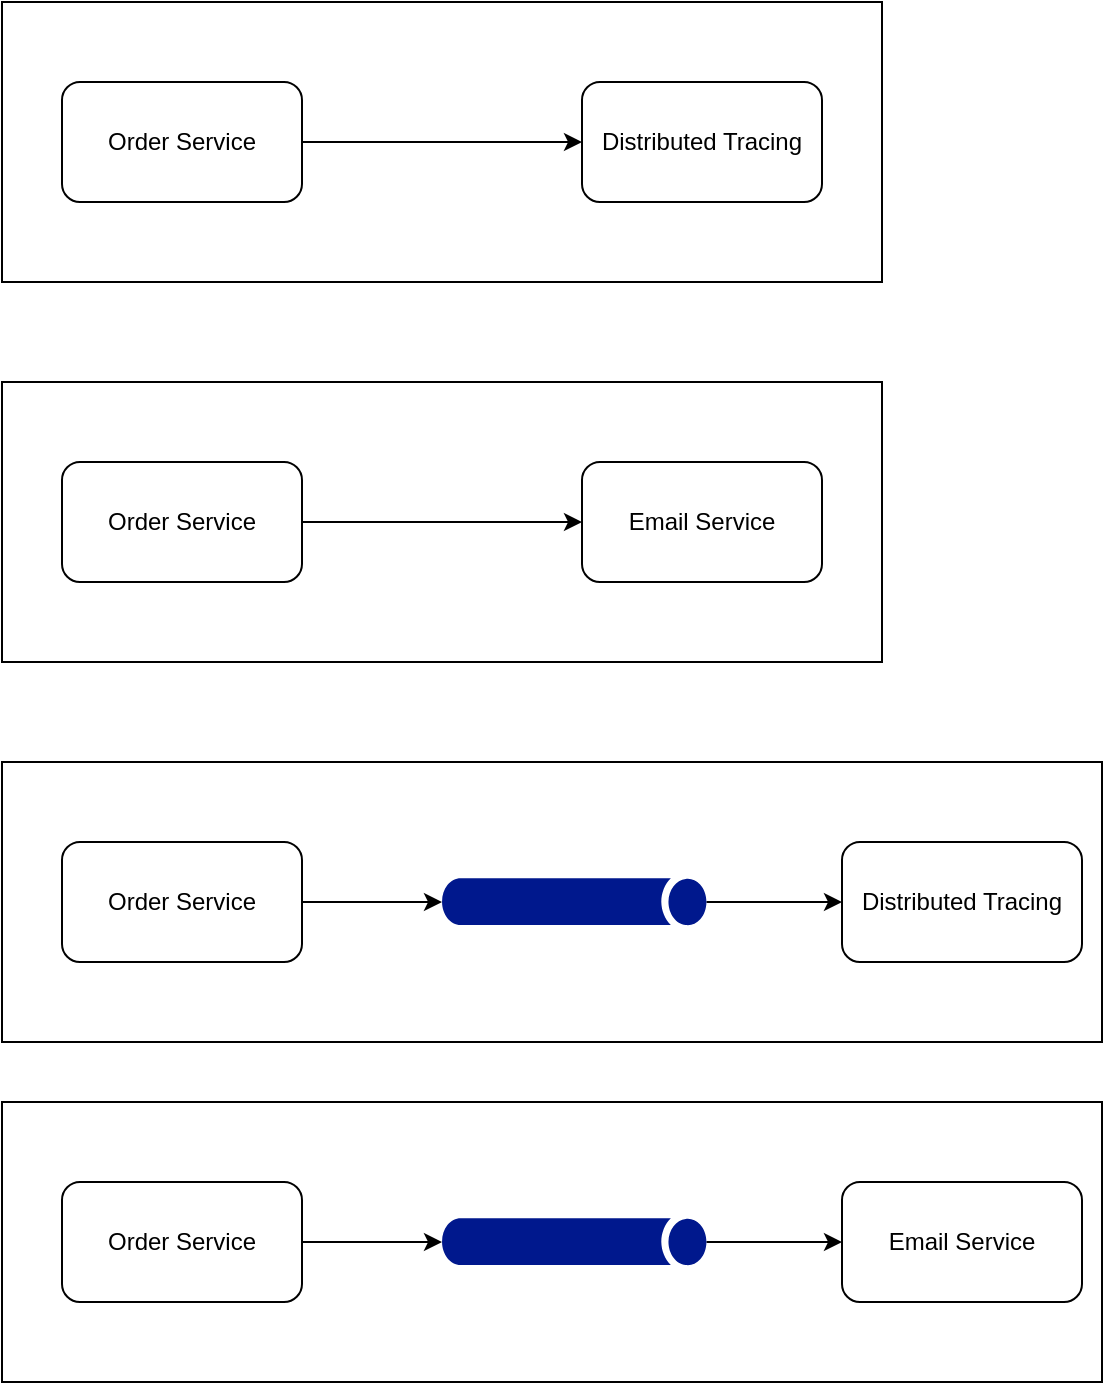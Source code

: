 <mxfile version="12.9.9" type="device"><diagram id="NvpqJBKRmjGPZKzPypbm" name="Page-1"><mxGraphModel dx="1106" dy="781" grid="1" gridSize="10" guides="1" tooltips="1" connect="1" arrows="1" fold="1" page="1" pageScale="1" pageWidth="1654" pageHeight="1169" math="0" shadow="0"><root><mxCell id="0"/><mxCell id="1" parent="0"/><mxCell id="FXB8UgUQol0CtkJiGUYg-4" value="" style="rounded=0;whiteSpace=wrap;html=1;" vertex="1" parent="1"><mxGeometry x="220" y="240" width="440" height="140" as="geometry"/></mxCell><mxCell id="FXB8UgUQol0CtkJiGUYg-1" value="Order Service" style="rounded=1;whiteSpace=wrap;html=1;" vertex="1" parent="1"><mxGeometry x="250" y="280" width="120" height="60" as="geometry"/></mxCell><mxCell id="FXB8UgUQol0CtkJiGUYg-2" value="Distributed Tracing" style="rounded=1;whiteSpace=wrap;html=1;" vertex="1" parent="1"><mxGeometry x="510" y="280" width="120" height="60" as="geometry"/></mxCell><mxCell id="FXB8UgUQol0CtkJiGUYg-3" value="" style="endArrow=classic;html=1;exitX=1;exitY=0.5;exitDx=0;exitDy=0;entryX=0;entryY=0.5;entryDx=0;entryDy=0;" edge="1" parent="1" source="FXB8UgUQol0CtkJiGUYg-1" target="FXB8UgUQol0CtkJiGUYg-2"><mxGeometry width="50" height="50" relative="1" as="geometry"><mxPoint x="540" y="420" as="sourcePoint"/><mxPoint x="590" y="370" as="targetPoint"/></mxGeometry></mxCell><mxCell id="FXB8UgUQol0CtkJiGUYg-5" value="" style="rounded=0;whiteSpace=wrap;html=1;" vertex="1" parent="1"><mxGeometry x="220" y="430" width="440" height="140" as="geometry"/></mxCell><mxCell id="FXB8UgUQol0CtkJiGUYg-6" value="Order Service" style="rounded=1;whiteSpace=wrap;html=1;" vertex="1" parent="1"><mxGeometry x="250" y="470" width="120" height="60" as="geometry"/></mxCell><mxCell id="FXB8UgUQol0CtkJiGUYg-7" value="Email Service" style="rounded=1;whiteSpace=wrap;html=1;" vertex="1" parent="1"><mxGeometry x="510" y="470" width="120" height="60" as="geometry"/></mxCell><mxCell id="FXB8UgUQol0CtkJiGUYg-8" value="" style="endArrow=classic;html=1;exitX=1;exitY=0.5;exitDx=0;exitDy=0;entryX=0;entryY=0.5;entryDx=0;entryDy=0;" edge="1" parent="1" source="FXB8UgUQol0CtkJiGUYg-6" target="FXB8UgUQol0CtkJiGUYg-7"><mxGeometry width="50" height="50" relative="1" as="geometry"><mxPoint x="540" y="610" as="sourcePoint"/><mxPoint x="590" y="560" as="targetPoint"/></mxGeometry></mxCell><mxCell id="FXB8UgUQol0CtkJiGUYg-9" value="" style="rounded=0;whiteSpace=wrap;html=1;" vertex="1" parent="1"><mxGeometry x="220" y="620" width="550" height="140" as="geometry"/></mxCell><mxCell id="FXB8UgUQol0CtkJiGUYg-21" style="edgeStyle=orthogonalEdgeStyle;rounded=0;orthogonalLoop=1;jettySize=auto;html=1;exitX=1;exitY=0.5;exitDx=0;exitDy=0;entryX=1;entryY=0.5;entryDx=0;entryDy=0;entryPerimeter=0;" edge="1" parent="1" source="FXB8UgUQol0CtkJiGUYg-10" target="FXB8UgUQol0CtkJiGUYg-17"><mxGeometry relative="1" as="geometry"/></mxCell><mxCell id="FXB8UgUQol0CtkJiGUYg-10" value="Order Service" style="rounded=1;whiteSpace=wrap;html=1;" vertex="1" parent="1"><mxGeometry x="250" y="660" width="120" height="60" as="geometry"/></mxCell><mxCell id="FXB8UgUQol0CtkJiGUYg-11" value="Distributed Tracing" style="rounded=1;whiteSpace=wrap;html=1;" vertex="1" parent="1"><mxGeometry x="640" y="660" width="120" height="60" as="geometry"/></mxCell><mxCell id="FXB8UgUQol0CtkJiGUYg-22" style="edgeStyle=orthogonalEdgeStyle;rounded=0;orthogonalLoop=1;jettySize=auto;html=1;exitX=0;exitY=0.5;exitDx=0;exitDy=0;exitPerimeter=0;entryX=0;entryY=0.5;entryDx=0;entryDy=0;" edge="1" parent="1" source="FXB8UgUQol0CtkJiGUYg-17" target="FXB8UgUQol0CtkJiGUYg-11"><mxGeometry relative="1" as="geometry"/></mxCell><mxCell id="FXB8UgUQol0CtkJiGUYg-17" value="" style="aspect=fixed;pointerEvents=1;shadow=0;dashed=0;html=1;strokeColor=none;labelPosition=center;verticalLabelPosition=bottom;verticalAlign=top;align=center;fillColor=#00188D;shape=mxgraph.mscae.general.tunnel;rotation=-180;" vertex="1" parent="1"><mxGeometry x="440" y="678.1" width="132.22" height="23.8" as="geometry"/></mxCell><mxCell id="FXB8UgUQol0CtkJiGUYg-23" value="" style="rounded=0;whiteSpace=wrap;html=1;" vertex="1" parent="1"><mxGeometry x="220" y="790" width="550" height="140" as="geometry"/></mxCell><mxCell id="FXB8UgUQol0CtkJiGUYg-24" style="edgeStyle=orthogonalEdgeStyle;rounded=0;orthogonalLoop=1;jettySize=auto;html=1;exitX=1;exitY=0.5;exitDx=0;exitDy=0;entryX=1;entryY=0.5;entryDx=0;entryDy=0;entryPerimeter=0;" edge="1" parent="1" source="FXB8UgUQol0CtkJiGUYg-25" target="FXB8UgUQol0CtkJiGUYg-28"><mxGeometry relative="1" as="geometry"/></mxCell><mxCell id="FXB8UgUQol0CtkJiGUYg-25" value="Order Service" style="rounded=1;whiteSpace=wrap;html=1;" vertex="1" parent="1"><mxGeometry x="250" y="830" width="120" height="60" as="geometry"/></mxCell><mxCell id="FXB8UgUQol0CtkJiGUYg-26" value="Email Service" style="rounded=1;whiteSpace=wrap;html=1;" vertex="1" parent="1"><mxGeometry x="640" y="830" width="120" height="60" as="geometry"/></mxCell><mxCell id="FXB8UgUQol0CtkJiGUYg-27" style="edgeStyle=orthogonalEdgeStyle;rounded=0;orthogonalLoop=1;jettySize=auto;html=1;exitX=0;exitY=0.5;exitDx=0;exitDy=0;exitPerimeter=0;entryX=0;entryY=0.5;entryDx=0;entryDy=0;" edge="1" parent="1" source="FXB8UgUQol0CtkJiGUYg-28" target="FXB8UgUQol0CtkJiGUYg-26"><mxGeometry relative="1" as="geometry"/></mxCell><mxCell id="FXB8UgUQol0CtkJiGUYg-28" value="" style="aspect=fixed;pointerEvents=1;shadow=0;dashed=0;html=1;strokeColor=none;labelPosition=center;verticalLabelPosition=bottom;verticalAlign=top;align=center;fillColor=#00188D;shape=mxgraph.mscae.general.tunnel;rotation=-180;" vertex="1" parent="1"><mxGeometry x="440" y="848.1" width="132.22" height="23.8" as="geometry"/></mxCell></root></mxGraphModel></diagram></mxfile>